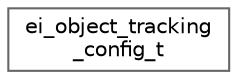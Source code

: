 digraph "Graphical Class Hierarchy"
{
 // LATEX_PDF_SIZE
  bgcolor="transparent";
  edge [fontname=Helvetica,fontsize=10,labelfontname=Helvetica,labelfontsize=10];
  node [fontname=Helvetica,fontsize=10,shape=box,height=0.2,width=0.4];
  rankdir="LR";
  Node0 [id="Node000000",label="ei_object_tracking\l_config_t",height=0.2,width=0.4,color="grey40", fillcolor="white", style="filled",URL="$structei__object__tracking__config__t.html",tooltip=" "];
}
